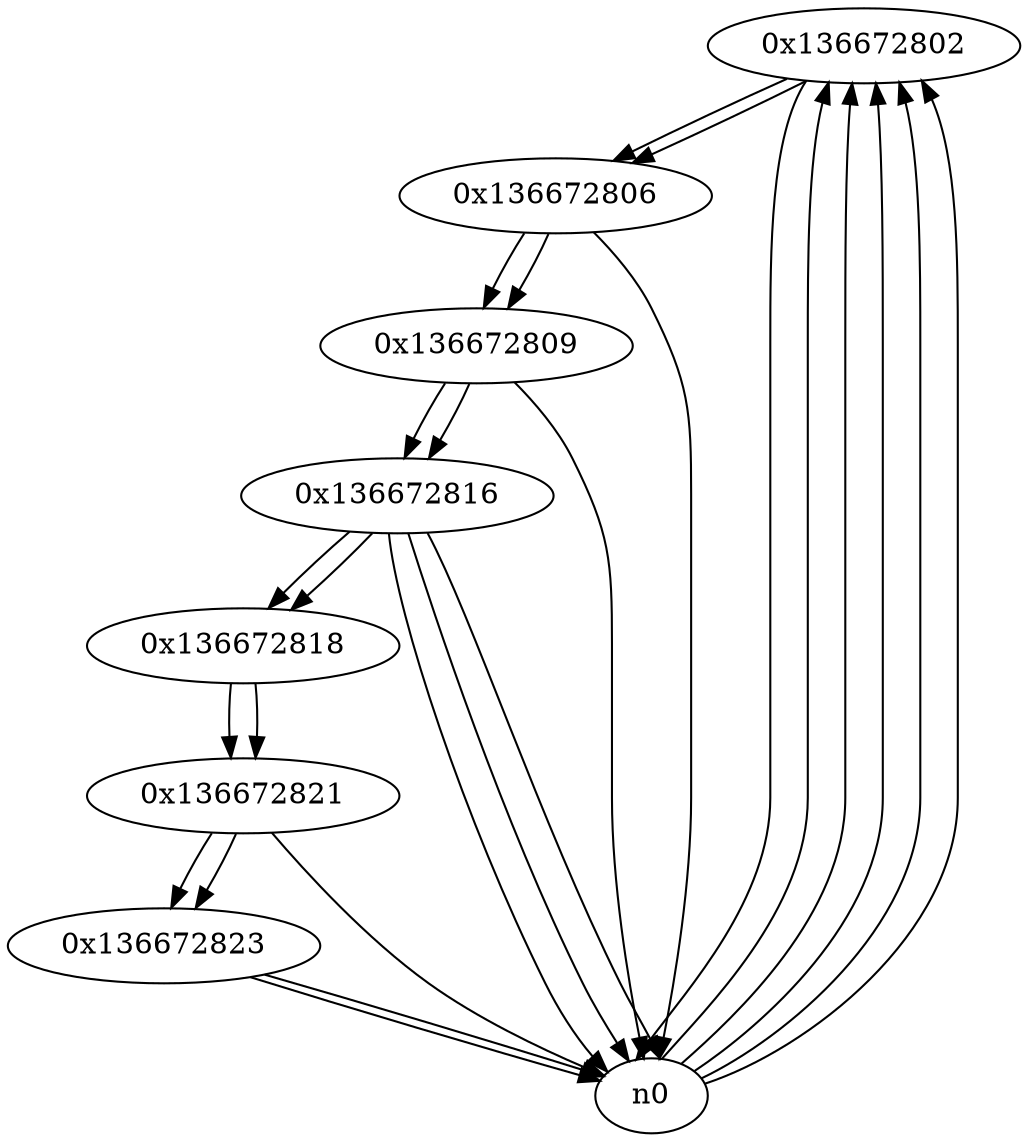 digraph G{
/* nodes */
  n1 [label="0x136672802"]
  n2 [label="0x136672806"]
  n3 [label="0x136672809"]
  n4 [label="0x136672816"]
  n5 [label="0x136672818"]
  n6 [label="0x136672821"]
  n7 [label="0x136672823"]
/* edges */
n1 -> n2;
n1 -> n0;
n0 -> n1;
n0 -> n1;
n0 -> n1;
n0 -> n1;
n0 -> n1;
n2 -> n3;
n2 -> n0;
n1 -> n2;
n3 -> n4;
n3 -> n0;
n2 -> n3;
n4 -> n5;
n4 -> n0;
n4 -> n0;
n4 -> n0;
n3 -> n4;
n5 -> n6;
n4 -> n5;
n6 -> n7;
n6 -> n0;
n5 -> n6;
n7 -> n0;
n7 -> n0;
n6 -> n7;
}
